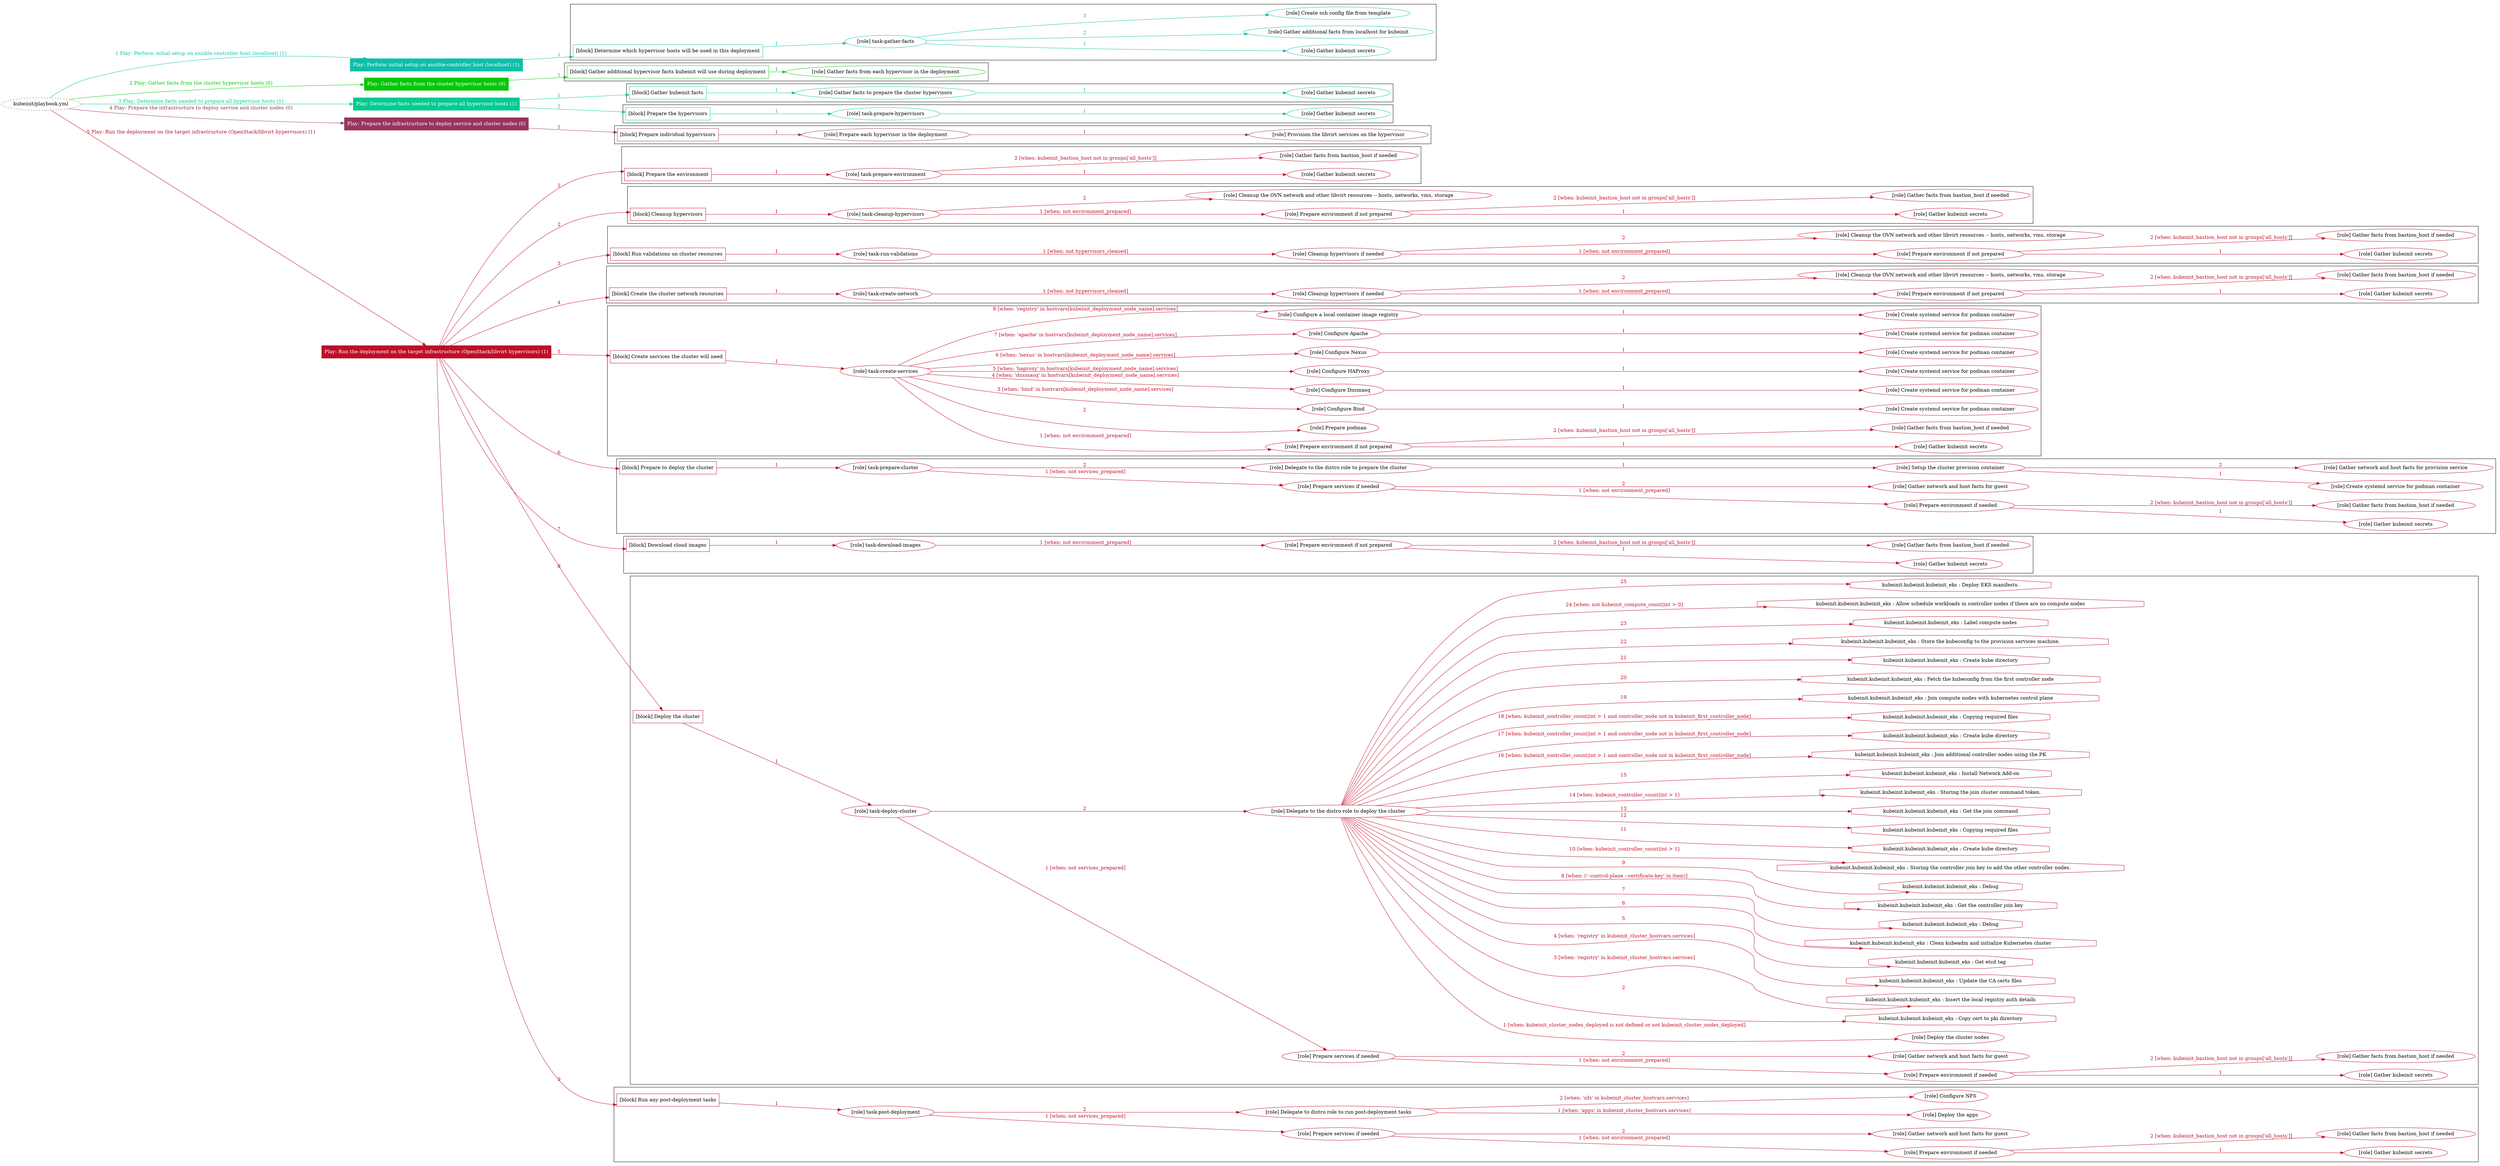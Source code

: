 digraph {
	graph [concentrate=true ordering=in rankdir=LR ratio=fill]
	edge [esep=5 sep=10]
	"kubeinit/playbook.yml" [URL="/home/runner/work/kubeinit/kubeinit/kubeinit/playbook.yml" id=playbook_8dc40131 style=dotted]
	"kubeinit/playbook.yml" -> play_c138f787 [label="1 Play: Perform initial setup on ansible-controller host (localhost) (1)" color="#0dbfa9" fontcolor="#0dbfa9" id=edge_play_c138f787 labeltooltip="1 Play: Perform initial setup on ansible-controller host (localhost) (1)" tooltip="1 Play: Perform initial setup on ansible-controller host (localhost) (1)"]
	subgraph "Play: Perform initial setup on ansible-controller host (localhost) (1)" {
		play_c138f787 [label="Play: Perform initial setup on ansible-controller host (localhost) (1)" URL="/home/runner/work/kubeinit/kubeinit/kubeinit/playbook.yml" color="#0dbfa9" fontcolor="#ffffff" id=play_c138f787 shape=box style=filled tooltip=localhost]
		play_c138f787 -> block_ce9473d3 [label=1 color="#0dbfa9" fontcolor="#0dbfa9" id=edge_block_ce9473d3 labeltooltip=1 tooltip=1]
		subgraph cluster_block_ce9473d3 {
			block_ce9473d3 [label="[block] Determine which hypervisor hosts will be used in this deployment" URL="/home/runner/work/kubeinit/kubeinit/kubeinit/playbook.yml" color="#0dbfa9" id=block_ce9473d3 labeltooltip="Determine which hypervisor hosts will be used in this deployment" shape=box tooltip="Determine which hypervisor hosts will be used in this deployment"]
			block_ce9473d3 -> role_7d305001 [label="1 " color="#0dbfa9" fontcolor="#0dbfa9" id=edge_role_7d305001 labeltooltip="1 " tooltip="1 "]
			subgraph "task-gather-facts" {
				role_7d305001 [label="[role] task-gather-facts" URL="/home/runner/work/kubeinit/kubeinit/kubeinit/playbook.yml" color="#0dbfa9" id=role_7d305001 tooltip="task-gather-facts"]
				role_7d305001 -> role_461701eb [label="1 " color="#0dbfa9" fontcolor="#0dbfa9" id=edge_role_461701eb labeltooltip="1 " tooltip="1 "]
				subgraph "Gather kubeinit secrets" {
					role_461701eb [label="[role] Gather kubeinit secrets" URL="/home/runner/.ansible/collections/ansible_collections/kubeinit/kubeinit/roles/kubeinit_prepare/tasks/build_hypervisors_group.yml" color="#0dbfa9" id=role_461701eb tooltip="Gather kubeinit secrets"]
				}
				role_7d305001 -> role_dce8523d [label="2 " color="#0dbfa9" fontcolor="#0dbfa9" id=edge_role_dce8523d labeltooltip="2 " tooltip="2 "]
				subgraph "Gather additional facts from localhost for kubeinit" {
					role_dce8523d [label="[role] Gather additional facts from localhost for kubeinit" URL="/home/runner/.ansible/collections/ansible_collections/kubeinit/kubeinit/roles/kubeinit_prepare/tasks/build_hypervisors_group.yml" color="#0dbfa9" id=role_dce8523d tooltip="Gather additional facts from localhost for kubeinit"]
				}
				role_7d305001 -> role_d590fef1 [label="3 " color="#0dbfa9" fontcolor="#0dbfa9" id=edge_role_d590fef1 labeltooltip="3 " tooltip="3 "]
				subgraph "Create ssh config file from template" {
					role_d590fef1 [label="[role] Create ssh config file from template" URL="/home/runner/.ansible/collections/ansible_collections/kubeinit/kubeinit/roles/kubeinit_prepare/tasks/build_hypervisors_group.yml" color="#0dbfa9" id=role_d590fef1 tooltip="Create ssh config file from template"]
				}
			}
		}
	}
	"kubeinit/playbook.yml" -> play_dad9a57e [label="2 Play: Gather facts from the cluster hypervisor hosts (0)" color="#07c509" fontcolor="#07c509" id=edge_play_dad9a57e labeltooltip="2 Play: Gather facts from the cluster hypervisor hosts (0)" tooltip="2 Play: Gather facts from the cluster hypervisor hosts (0)"]
	subgraph "Play: Gather facts from the cluster hypervisor hosts (0)" {
		play_dad9a57e [label="Play: Gather facts from the cluster hypervisor hosts (0)" URL="/home/runner/work/kubeinit/kubeinit/kubeinit/playbook.yml" color="#07c509" fontcolor="#ffffff" id=play_dad9a57e shape=box style=filled tooltip="Play: Gather facts from the cluster hypervisor hosts (0)"]
		play_dad9a57e -> block_459b6d41 [label=1 color="#07c509" fontcolor="#07c509" id=edge_block_459b6d41 labeltooltip=1 tooltip=1]
		subgraph cluster_block_459b6d41 {
			block_459b6d41 [label="[block] Gather additional hypervisor facts kubeinit will use during deployment" URL="/home/runner/work/kubeinit/kubeinit/kubeinit/playbook.yml" color="#07c509" id=block_459b6d41 labeltooltip="Gather additional hypervisor facts kubeinit will use during deployment" shape=box tooltip="Gather additional hypervisor facts kubeinit will use during deployment"]
			block_459b6d41 -> role_ead3bf81 [label="1 " color="#07c509" fontcolor="#07c509" id=edge_role_ead3bf81 labeltooltip="1 " tooltip="1 "]
			subgraph "Gather facts from each hypervisor in the deployment" {
				role_ead3bf81 [label="[role] Gather facts from each hypervisor in the deployment" URL="/home/runner/work/kubeinit/kubeinit/kubeinit/playbook.yml" color="#07c509" id=role_ead3bf81 tooltip="Gather facts from each hypervisor in the deployment"]
			}
		}
	}
	"kubeinit/playbook.yml" -> play_a736d8c0 [label="3 Play: Determine facts needed to prepare all hypervisor hosts (1)" color="#02ca91" fontcolor="#02ca91" id=edge_play_a736d8c0 labeltooltip="3 Play: Determine facts needed to prepare all hypervisor hosts (1)" tooltip="3 Play: Determine facts needed to prepare all hypervisor hosts (1)"]
	subgraph "Play: Determine facts needed to prepare all hypervisor hosts (1)" {
		play_a736d8c0 [label="Play: Determine facts needed to prepare all hypervisor hosts (1)" URL="/home/runner/work/kubeinit/kubeinit/kubeinit/playbook.yml" color="#02ca91" fontcolor="#ffffff" id=play_a736d8c0 shape=box style=filled tooltip=localhost]
		play_a736d8c0 -> block_9e080a7c [label=1 color="#02ca91" fontcolor="#02ca91" id=edge_block_9e080a7c labeltooltip=1 tooltip=1]
		subgraph cluster_block_9e080a7c {
			block_9e080a7c [label="[block] Gather kubeinit facts" URL="/home/runner/work/kubeinit/kubeinit/kubeinit/playbook.yml" color="#02ca91" id=block_9e080a7c labeltooltip="Gather kubeinit facts" shape=box tooltip="Gather kubeinit facts"]
			block_9e080a7c -> role_bf3ed7ed [label="1 " color="#02ca91" fontcolor="#02ca91" id=edge_role_bf3ed7ed labeltooltip="1 " tooltip="1 "]
			subgraph "Gather facts to prepare the cluster hypervisors" {
				role_bf3ed7ed [label="[role] Gather facts to prepare the cluster hypervisors" URL="/home/runner/work/kubeinit/kubeinit/kubeinit/playbook.yml" color="#02ca91" id=role_bf3ed7ed tooltip="Gather facts to prepare the cluster hypervisors"]
				role_bf3ed7ed -> role_ebf501dc [label="1 " color="#02ca91" fontcolor="#02ca91" id=edge_role_ebf501dc labeltooltip="1 " tooltip="1 "]
				subgraph "Gather kubeinit secrets" {
					role_ebf501dc [label="[role] Gather kubeinit secrets" URL="/home/runner/.ansible/collections/ansible_collections/kubeinit/kubeinit/roles/kubeinit_prepare/tasks/gather_kubeinit_facts.yml" color="#02ca91" id=role_ebf501dc tooltip="Gather kubeinit secrets"]
				}
			}
		}
		play_a736d8c0 -> block_883911e7 [label=2 color="#02ca91" fontcolor="#02ca91" id=edge_block_883911e7 labeltooltip=2 tooltip=2]
		subgraph cluster_block_883911e7 {
			block_883911e7 [label="[block] Prepare the hypervisors" URL="/home/runner/work/kubeinit/kubeinit/kubeinit/playbook.yml" color="#02ca91" id=block_883911e7 labeltooltip="Prepare the hypervisors" shape=box tooltip="Prepare the hypervisors"]
			block_883911e7 -> role_19ffe225 [label="1 " color="#02ca91" fontcolor="#02ca91" id=edge_role_19ffe225 labeltooltip="1 " tooltip="1 "]
			subgraph "task-prepare-hypervisors" {
				role_19ffe225 [label="[role] task-prepare-hypervisors" URL="/home/runner/work/kubeinit/kubeinit/kubeinit/playbook.yml" color="#02ca91" id=role_19ffe225 tooltip="task-prepare-hypervisors"]
				role_19ffe225 -> role_fb8f794e [label="1 " color="#02ca91" fontcolor="#02ca91" id=edge_role_fb8f794e labeltooltip="1 " tooltip="1 "]
				subgraph "Gather kubeinit secrets" {
					role_fb8f794e [label="[role] Gather kubeinit secrets" URL="/home/runner/.ansible/collections/ansible_collections/kubeinit/kubeinit/roles/kubeinit_prepare/tasks/gather_kubeinit_facts.yml" color="#02ca91" id=role_fb8f794e tooltip="Gather kubeinit secrets"]
				}
			}
		}
	}
	"kubeinit/playbook.yml" -> play_519f36ca [label="4 Play: Prepare the infrastructure to deploy service and cluster nodes (0)" color="#99335e" fontcolor="#99335e" id=edge_play_519f36ca labeltooltip="4 Play: Prepare the infrastructure to deploy service and cluster nodes (0)" tooltip="4 Play: Prepare the infrastructure to deploy service and cluster nodes (0)"]
	subgraph "Play: Prepare the infrastructure to deploy service and cluster nodes (0)" {
		play_519f36ca [label="Play: Prepare the infrastructure to deploy service and cluster nodes (0)" URL="/home/runner/work/kubeinit/kubeinit/kubeinit/playbook.yml" color="#99335e" fontcolor="#ffffff" id=play_519f36ca shape=box style=filled tooltip="Play: Prepare the infrastructure to deploy service and cluster nodes (0)"]
		play_519f36ca -> block_60180b22 [label=1 color="#99335e" fontcolor="#99335e" id=edge_block_60180b22 labeltooltip=1 tooltip=1]
		subgraph cluster_block_60180b22 {
			block_60180b22 [label="[block] Prepare individual hypervisors" URL="/home/runner/work/kubeinit/kubeinit/kubeinit/playbook.yml" color="#99335e" id=block_60180b22 labeltooltip="Prepare individual hypervisors" shape=box tooltip="Prepare individual hypervisors"]
			block_60180b22 -> role_a02efeff [label="1 " color="#99335e" fontcolor="#99335e" id=edge_role_a02efeff labeltooltip="1 " tooltip="1 "]
			subgraph "Prepare each hypervisor in the deployment" {
				role_a02efeff [label="[role] Prepare each hypervisor in the deployment" URL="/home/runner/work/kubeinit/kubeinit/kubeinit/playbook.yml" color="#99335e" id=role_a02efeff tooltip="Prepare each hypervisor in the deployment"]
				role_a02efeff -> role_84952cbc [label="1 " color="#99335e" fontcolor="#99335e" id=edge_role_84952cbc labeltooltip="1 " tooltip="1 "]
				subgraph "Provision the libvirt services on the hypervisor" {
					role_84952cbc [label="[role] Provision the libvirt services on the hypervisor" URL="/home/runner/.ansible/collections/ansible_collections/kubeinit/kubeinit/roles/kubeinit_prepare/tasks/prepare_hypervisor.yml" color="#99335e" id=role_84952cbc tooltip="Provision the libvirt services on the hypervisor"]
				}
			}
		}
	}
	"kubeinit/playbook.yml" -> play_7ff99152 [label="5 Play: Run the deployment on the target infrastructure (OpenStack/libvirt hypervisors) (1)" color="#be0e29" fontcolor="#be0e29" id=edge_play_7ff99152 labeltooltip="5 Play: Run the deployment on the target infrastructure (OpenStack/libvirt hypervisors) (1)" tooltip="5 Play: Run the deployment on the target infrastructure (OpenStack/libvirt hypervisors) (1)"]
	subgraph "Play: Run the deployment on the target infrastructure (OpenStack/libvirt hypervisors) (1)" {
		play_7ff99152 [label="Play: Run the deployment on the target infrastructure (OpenStack/libvirt hypervisors) (1)" URL="/home/runner/work/kubeinit/kubeinit/kubeinit/playbook.yml" color="#be0e29" fontcolor="#ffffff" id=play_7ff99152 shape=box style=filled tooltip=localhost]
		play_7ff99152 -> block_dec9d926 [label=1 color="#be0e29" fontcolor="#be0e29" id=edge_block_dec9d926 labeltooltip=1 tooltip=1]
		subgraph cluster_block_dec9d926 {
			block_dec9d926 [label="[block] Prepare the environment" URL="/home/runner/work/kubeinit/kubeinit/kubeinit/playbook.yml" color="#be0e29" id=block_dec9d926 labeltooltip="Prepare the environment" shape=box tooltip="Prepare the environment"]
			block_dec9d926 -> role_f664a61b [label="1 " color="#be0e29" fontcolor="#be0e29" id=edge_role_f664a61b labeltooltip="1 " tooltip="1 "]
			subgraph "task-prepare-environment" {
				role_f664a61b [label="[role] task-prepare-environment" URL="/home/runner/work/kubeinit/kubeinit/kubeinit/playbook.yml" color="#be0e29" id=role_f664a61b tooltip="task-prepare-environment"]
				role_f664a61b -> role_8e799821 [label="1 " color="#be0e29" fontcolor="#be0e29" id=edge_role_8e799821 labeltooltip="1 " tooltip="1 "]
				subgraph "Gather kubeinit secrets" {
					role_8e799821 [label="[role] Gather kubeinit secrets" URL="/home/runner/.ansible/collections/ansible_collections/kubeinit/kubeinit/roles/kubeinit_prepare/tasks/gather_kubeinit_facts.yml" color="#be0e29" id=role_8e799821 tooltip="Gather kubeinit secrets"]
				}
				role_f664a61b -> role_59012e46 [label="2 [when: kubeinit_bastion_host not in groups['all_hosts']]" color="#be0e29" fontcolor="#be0e29" id=edge_role_59012e46 labeltooltip="2 [when: kubeinit_bastion_host not in groups['all_hosts']]" tooltip="2 [when: kubeinit_bastion_host not in groups['all_hosts']]"]
				subgraph "Gather facts from bastion_host if needed" {
					role_59012e46 [label="[role] Gather facts from bastion_host if needed" URL="/home/runner/.ansible/collections/ansible_collections/kubeinit/kubeinit/roles/kubeinit_prepare/tasks/main.yml" color="#be0e29" id=role_59012e46 tooltip="Gather facts from bastion_host if needed"]
				}
			}
		}
		play_7ff99152 -> block_e9a3e766 [label=2 color="#be0e29" fontcolor="#be0e29" id=edge_block_e9a3e766 labeltooltip=2 tooltip=2]
		subgraph cluster_block_e9a3e766 {
			block_e9a3e766 [label="[block] Cleanup hypervisors" URL="/home/runner/work/kubeinit/kubeinit/kubeinit/playbook.yml" color="#be0e29" id=block_e9a3e766 labeltooltip="Cleanup hypervisors" shape=box tooltip="Cleanup hypervisors"]
			block_e9a3e766 -> role_e35a9ed2 [label="1 " color="#be0e29" fontcolor="#be0e29" id=edge_role_e35a9ed2 labeltooltip="1 " tooltip="1 "]
			subgraph "task-cleanup-hypervisors" {
				role_e35a9ed2 [label="[role] task-cleanup-hypervisors" URL="/home/runner/work/kubeinit/kubeinit/kubeinit/playbook.yml" color="#be0e29" id=role_e35a9ed2 tooltip="task-cleanup-hypervisors"]
				role_e35a9ed2 -> role_153c142d [label="1 [when: not environment_prepared]" color="#be0e29" fontcolor="#be0e29" id=edge_role_153c142d labeltooltip="1 [when: not environment_prepared]" tooltip="1 [when: not environment_prepared]"]
				subgraph "Prepare environment if not prepared" {
					role_153c142d [label="[role] Prepare environment if not prepared" URL="/home/runner/.ansible/collections/ansible_collections/kubeinit/kubeinit/roles/kubeinit_libvirt/tasks/cleanup_hypervisors.yml" color="#be0e29" id=role_153c142d tooltip="Prepare environment if not prepared"]
					role_153c142d -> role_fe67d590 [label="1 " color="#be0e29" fontcolor="#be0e29" id=edge_role_fe67d590 labeltooltip="1 " tooltip="1 "]
					subgraph "Gather kubeinit secrets" {
						role_fe67d590 [label="[role] Gather kubeinit secrets" URL="/home/runner/.ansible/collections/ansible_collections/kubeinit/kubeinit/roles/kubeinit_prepare/tasks/gather_kubeinit_facts.yml" color="#be0e29" id=role_fe67d590 tooltip="Gather kubeinit secrets"]
					}
					role_153c142d -> role_8a87e759 [label="2 [when: kubeinit_bastion_host not in groups['all_hosts']]" color="#be0e29" fontcolor="#be0e29" id=edge_role_8a87e759 labeltooltip="2 [when: kubeinit_bastion_host not in groups['all_hosts']]" tooltip="2 [when: kubeinit_bastion_host not in groups['all_hosts']]"]
					subgraph "Gather facts from bastion_host if needed" {
						role_8a87e759 [label="[role] Gather facts from bastion_host if needed" URL="/home/runner/.ansible/collections/ansible_collections/kubeinit/kubeinit/roles/kubeinit_prepare/tasks/main.yml" color="#be0e29" id=role_8a87e759 tooltip="Gather facts from bastion_host if needed"]
					}
				}
				role_e35a9ed2 -> role_7ac43a48 [label="2 " color="#be0e29" fontcolor="#be0e29" id=edge_role_7ac43a48 labeltooltip="2 " tooltip="2 "]
				subgraph "Cleanup the OVN network and other libvirt resources -- hosts, networks, vms, storage" {
					role_7ac43a48 [label="[role] Cleanup the OVN network and other libvirt resources -- hosts, networks, vms, storage" URL="/home/runner/.ansible/collections/ansible_collections/kubeinit/kubeinit/roles/kubeinit_libvirt/tasks/cleanup_hypervisors.yml" color="#be0e29" id=role_7ac43a48 tooltip="Cleanup the OVN network and other libvirt resources -- hosts, networks, vms, storage"]
				}
			}
		}
		play_7ff99152 -> block_63d92963 [label=3 color="#be0e29" fontcolor="#be0e29" id=edge_block_63d92963 labeltooltip=3 tooltip=3]
		subgraph cluster_block_63d92963 {
			block_63d92963 [label="[block] Run validations on cluster resources" URL="/home/runner/work/kubeinit/kubeinit/kubeinit/playbook.yml" color="#be0e29" id=block_63d92963 labeltooltip="Run validations on cluster resources" shape=box tooltip="Run validations on cluster resources"]
			block_63d92963 -> role_eb14d326 [label="1 " color="#be0e29" fontcolor="#be0e29" id=edge_role_eb14d326 labeltooltip="1 " tooltip="1 "]
			subgraph "task-run-validations" {
				role_eb14d326 [label="[role] task-run-validations" URL="/home/runner/work/kubeinit/kubeinit/kubeinit/playbook.yml" color="#be0e29" id=role_eb14d326 tooltip="task-run-validations"]
				role_eb14d326 -> role_9bf6865f [label="1 [when: not hypervisors_cleaned]" color="#be0e29" fontcolor="#be0e29" id=edge_role_9bf6865f labeltooltip="1 [when: not hypervisors_cleaned]" tooltip="1 [when: not hypervisors_cleaned]"]
				subgraph "Cleanup hypervisors if needed" {
					role_9bf6865f [label="[role] Cleanup hypervisors if needed" URL="/home/runner/.ansible/collections/ansible_collections/kubeinit/kubeinit/roles/kubeinit_validations/tasks/main.yml" color="#be0e29" id=role_9bf6865f tooltip="Cleanup hypervisors if needed"]
					role_9bf6865f -> role_aedd95dd [label="1 [when: not environment_prepared]" color="#be0e29" fontcolor="#be0e29" id=edge_role_aedd95dd labeltooltip="1 [when: not environment_prepared]" tooltip="1 [when: not environment_prepared]"]
					subgraph "Prepare environment if not prepared" {
						role_aedd95dd [label="[role] Prepare environment if not prepared" URL="/home/runner/.ansible/collections/ansible_collections/kubeinit/kubeinit/roles/kubeinit_libvirt/tasks/cleanup_hypervisors.yml" color="#be0e29" id=role_aedd95dd tooltip="Prepare environment if not prepared"]
						role_aedd95dd -> role_ae53e2ae [label="1 " color="#be0e29" fontcolor="#be0e29" id=edge_role_ae53e2ae labeltooltip="1 " tooltip="1 "]
						subgraph "Gather kubeinit secrets" {
							role_ae53e2ae [label="[role] Gather kubeinit secrets" URL="/home/runner/.ansible/collections/ansible_collections/kubeinit/kubeinit/roles/kubeinit_prepare/tasks/gather_kubeinit_facts.yml" color="#be0e29" id=role_ae53e2ae tooltip="Gather kubeinit secrets"]
						}
						role_aedd95dd -> role_c0fece3c [label="2 [when: kubeinit_bastion_host not in groups['all_hosts']]" color="#be0e29" fontcolor="#be0e29" id=edge_role_c0fece3c labeltooltip="2 [when: kubeinit_bastion_host not in groups['all_hosts']]" tooltip="2 [when: kubeinit_bastion_host not in groups['all_hosts']]"]
						subgraph "Gather facts from bastion_host if needed" {
							role_c0fece3c [label="[role] Gather facts from bastion_host if needed" URL="/home/runner/.ansible/collections/ansible_collections/kubeinit/kubeinit/roles/kubeinit_prepare/tasks/main.yml" color="#be0e29" id=role_c0fece3c tooltip="Gather facts from bastion_host if needed"]
						}
					}
					role_9bf6865f -> role_f954bccb [label="2 " color="#be0e29" fontcolor="#be0e29" id=edge_role_f954bccb labeltooltip="2 " tooltip="2 "]
					subgraph "Cleanup the OVN network and other libvirt resources -- hosts, networks, vms, storage" {
						role_f954bccb [label="[role] Cleanup the OVN network and other libvirt resources -- hosts, networks, vms, storage" URL="/home/runner/.ansible/collections/ansible_collections/kubeinit/kubeinit/roles/kubeinit_libvirt/tasks/cleanup_hypervisors.yml" color="#be0e29" id=role_f954bccb tooltip="Cleanup the OVN network and other libvirt resources -- hosts, networks, vms, storage"]
					}
				}
			}
		}
		play_7ff99152 -> block_8b522701 [label=4 color="#be0e29" fontcolor="#be0e29" id=edge_block_8b522701 labeltooltip=4 tooltip=4]
		subgraph cluster_block_8b522701 {
			block_8b522701 [label="[block] Create the cluster network resources" URL="/home/runner/work/kubeinit/kubeinit/kubeinit/playbook.yml" color="#be0e29" id=block_8b522701 labeltooltip="Create the cluster network resources" shape=box tooltip="Create the cluster network resources"]
			block_8b522701 -> role_5e2d1cf0 [label="1 " color="#be0e29" fontcolor="#be0e29" id=edge_role_5e2d1cf0 labeltooltip="1 " tooltip="1 "]
			subgraph "task-create-network" {
				role_5e2d1cf0 [label="[role] task-create-network" URL="/home/runner/work/kubeinit/kubeinit/kubeinit/playbook.yml" color="#be0e29" id=role_5e2d1cf0 tooltip="task-create-network"]
				role_5e2d1cf0 -> role_16c7a92b [label="1 [when: not hypervisors_cleaned]" color="#be0e29" fontcolor="#be0e29" id=edge_role_16c7a92b labeltooltip="1 [when: not hypervisors_cleaned]" tooltip="1 [when: not hypervisors_cleaned]"]
				subgraph "Cleanup hypervisors if needed" {
					role_16c7a92b [label="[role] Cleanup hypervisors if needed" URL="/home/runner/.ansible/collections/ansible_collections/kubeinit/kubeinit/roles/kubeinit_libvirt/tasks/create_network.yml" color="#be0e29" id=role_16c7a92b tooltip="Cleanup hypervisors if needed"]
					role_16c7a92b -> role_1ed22c73 [label="1 [when: not environment_prepared]" color="#be0e29" fontcolor="#be0e29" id=edge_role_1ed22c73 labeltooltip="1 [when: not environment_prepared]" tooltip="1 [when: not environment_prepared]"]
					subgraph "Prepare environment if not prepared" {
						role_1ed22c73 [label="[role] Prepare environment if not prepared" URL="/home/runner/.ansible/collections/ansible_collections/kubeinit/kubeinit/roles/kubeinit_libvirt/tasks/cleanup_hypervisors.yml" color="#be0e29" id=role_1ed22c73 tooltip="Prepare environment if not prepared"]
						role_1ed22c73 -> role_ac95278e [label="1 " color="#be0e29" fontcolor="#be0e29" id=edge_role_ac95278e labeltooltip="1 " tooltip="1 "]
						subgraph "Gather kubeinit secrets" {
							role_ac95278e [label="[role] Gather kubeinit secrets" URL="/home/runner/.ansible/collections/ansible_collections/kubeinit/kubeinit/roles/kubeinit_prepare/tasks/gather_kubeinit_facts.yml" color="#be0e29" id=role_ac95278e tooltip="Gather kubeinit secrets"]
						}
						role_1ed22c73 -> role_870c1390 [label="2 [when: kubeinit_bastion_host not in groups['all_hosts']]" color="#be0e29" fontcolor="#be0e29" id=edge_role_870c1390 labeltooltip="2 [when: kubeinit_bastion_host not in groups['all_hosts']]" tooltip="2 [when: kubeinit_bastion_host not in groups['all_hosts']]"]
						subgraph "Gather facts from bastion_host if needed" {
							role_870c1390 [label="[role] Gather facts from bastion_host if needed" URL="/home/runner/.ansible/collections/ansible_collections/kubeinit/kubeinit/roles/kubeinit_prepare/tasks/main.yml" color="#be0e29" id=role_870c1390 tooltip="Gather facts from bastion_host if needed"]
						}
					}
					role_16c7a92b -> role_a3df38c1 [label="2 " color="#be0e29" fontcolor="#be0e29" id=edge_role_a3df38c1 labeltooltip="2 " tooltip="2 "]
					subgraph "Cleanup the OVN network and other libvirt resources -- hosts, networks, vms, storage" {
						role_a3df38c1 [label="[role] Cleanup the OVN network and other libvirt resources -- hosts, networks, vms, storage" URL="/home/runner/.ansible/collections/ansible_collections/kubeinit/kubeinit/roles/kubeinit_libvirt/tasks/cleanup_hypervisors.yml" color="#be0e29" id=role_a3df38c1 tooltip="Cleanup the OVN network and other libvirt resources -- hosts, networks, vms, storage"]
					}
				}
			}
		}
		play_7ff99152 -> block_9d73dca7 [label=5 color="#be0e29" fontcolor="#be0e29" id=edge_block_9d73dca7 labeltooltip=5 tooltip=5]
		subgraph cluster_block_9d73dca7 {
			block_9d73dca7 [label="[block] Create services the cluster will need" URL="/home/runner/work/kubeinit/kubeinit/kubeinit/playbook.yml" color="#be0e29" id=block_9d73dca7 labeltooltip="Create services the cluster will need" shape=box tooltip="Create services the cluster will need"]
			block_9d73dca7 -> role_553524a7 [label="1 " color="#be0e29" fontcolor="#be0e29" id=edge_role_553524a7 labeltooltip="1 " tooltip="1 "]
			subgraph "task-create-services" {
				role_553524a7 [label="[role] task-create-services" URL="/home/runner/work/kubeinit/kubeinit/kubeinit/playbook.yml" color="#be0e29" id=role_553524a7 tooltip="task-create-services"]
				role_553524a7 -> role_5ef3ad8e [label="1 [when: not environment_prepared]" color="#be0e29" fontcolor="#be0e29" id=edge_role_5ef3ad8e labeltooltip="1 [when: not environment_prepared]" tooltip="1 [when: not environment_prepared]"]
				subgraph "Prepare environment if not prepared" {
					role_5ef3ad8e [label="[role] Prepare environment if not prepared" URL="/home/runner/.ansible/collections/ansible_collections/kubeinit/kubeinit/roles/kubeinit_services/tasks/main.yml" color="#be0e29" id=role_5ef3ad8e tooltip="Prepare environment if not prepared"]
					role_5ef3ad8e -> role_90eaeaf2 [label="1 " color="#be0e29" fontcolor="#be0e29" id=edge_role_90eaeaf2 labeltooltip="1 " tooltip="1 "]
					subgraph "Gather kubeinit secrets" {
						role_90eaeaf2 [label="[role] Gather kubeinit secrets" URL="/home/runner/.ansible/collections/ansible_collections/kubeinit/kubeinit/roles/kubeinit_prepare/tasks/gather_kubeinit_facts.yml" color="#be0e29" id=role_90eaeaf2 tooltip="Gather kubeinit secrets"]
					}
					role_5ef3ad8e -> role_ded0ea31 [label="2 [when: kubeinit_bastion_host not in groups['all_hosts']]" color="#be0e29" fontcolor="#be0e29" id=edge_role_ded0ea31 labeltooltip="2 [when: kubeinit_bastion_host not in groups['all_hosts']]" tooltip="2 [when: kubeinit_bastion_host not in groups['all_hosts']]"]
					subgraph "Gather facts from bastion_host if needed" {
						role_ded0ea31 [label="[role] Gather facts from bastion_host if needed" URL="/home/runner/.ansible/collections/ansible_collections/kubeinit/kubeinit/roles/kubeinit_prepare/tasks/main.yml" color="#be0e29" id=role_ded0ea31 tooltip="Gather facts from bastion_host if needed"]
					}
				}
				role_553524a7 -> role_18b6e26a [label="2 " color="#be0e29" fontcolor="#be0e29" id=edge_role_18b6e26a labeltooltip="2 " tooltip="2 "]
				subgraph "Prepare podman" {
					role_18b6e26a [label="[role] Prepare podman" URL="/home/runner/.ansible/collections/ansible_collections/kubeinit/kubeinit/roles/kubeinit_services/tasks/00_create_service_pod.yml" color="#be0e29" id=role_18b6e26a tooltip="Prepare podman"]
				}
				role_553524a7 -> role_b5763344 [label="3 [when: 'bind' in hostvars[kubeinit_deployment_node_name].services]" color="#be0e29" fontcolor="#be0e29" id=edge_role_b5763344 labeltooltip="3 [when: 'bind' in hostvars[kubeinit_deployment_node_name].services]" tooltip="3 [when: 'bind' in hostvars[kubeinit_deployment_node_name].services]"]
				subgraph "Configure Bind" {
					role_b5763344 [label="[role] Configure Bind" URL="/home/runner/.ansible/collections/ansible_collections/kubeinit/kubeinit/roles/kubeinit_services/tasks/start_services_containers.yml" color="#be0e29" id=role_b5763344 tooltip="Configure Bind"]
					role_b5763344 -> role_76985ce7 [label="1 " color="#be0e29" fontcolor="#be0e29" id=edge_role_76985ce7 labeltooltip="1 " tooltip="1 "]
					subgraph "Create systemd service for podman container" {
						role_76985ce7 [label="[role] Create systemd service for podman container" URL="/home/runner/.ansible/collections/ansible_collections/kubeinit/kubeinit/roles/kubeinit_bind/tasks/main.yml" color="#be0e29" id=role_76985ce7 tooltip="Create systemd service for podman container"]
					}
				}
				role_553524a7 -> role_d793b783 [label="4 [when: 'dnsmasq' in hostvars[kubeinit_deployment_node_name].services]" color="#be0e29" fontcolor="#be0e29" id=edge_role_d793b783 labeltooltip="4 [when: 'dnsmasq' in hostvars[kubeinit_deployment_node_name].services]" tooltip="4 [when: 'dnsmasq' in hostvars[kubeinit_deployment_node_name].services]"]
				subgraph "Configure Dnsmasq" {
					role_d793b783 [label="[role] Configure Dnsmasq" URL="/home/runner/.ansible/collections/ansible_collections/kubeinit/kubeinit/roles/kubeinit_services/tasks/start_services_containers.yml" color="#be0e29" id=role_d793b783 tooltip="Configure Dnsmasq"]
					role_d793b783 -> role_09e48f87 [label="1 " color="#be0e29" fontcolor="#be0e29" id=edge_role_09e48f87 labeltooltip="1 " tooltip="1 "]
					subgraph "Create systemd service for podman container" {
						role_09e48f87 [label="[role] Create systemd service for podman container" URL="/home/runner/.ansible/collections/ansible_collections/kubeinit/kubeinit/roles/kubeinit_dnsmasq/tasks/main.yml" color="#be0e29" id=role_09e48f87 tooltip="Create systemd service for podman container"]
					}
				}
				role_553524a7 -> role_8e8eedb8 [label="5 [when: 'haproxy' in hostvars[kubeinit_deployment_node_name].services]" color="#be0e29" fontcolor="#be0e29" id=edge_role_8e8eedb8 labeltooltip="5 [when: 'haproxy' in hostvars[kubeinit_deployment_node_name].services]" tooltip="5 [when: 'haproxy' in hostvars[kubeinit_deployment_node_name].services]"]
				subgraph "Configure HAProxy" {
					role_8e8eedb8 [label="[role] Configure HAProxy" URL="/home/runner/.ansible/collections/ansible_collections/kubeinit/kubeinit/roles/kubeinit_services/tasks/start_services_containers.yml" color="#be0e29" id=role_8e8eedb8 tooltip="Configure HAProxy"]
					role_8e8eedb8 -> role_0791fb77 [label="1 " color="#be0e29" fontcolor="#be0e29" id=edge_role_0791fb77 labeltooltip="1 " tooltip="1 "]
					subgraph "Create systemd service for podman container" {
						role_0791fb77 [label="[role] Create systemd service for podman container" URL="/home/runner/.ansible/collections/ansible_collections/kubeinit/kubeinit/roles/kubeinit_haproxy/tasks/main.yml" color="#be0e29" id=role_0791fb77 tooltip="Create systemd service for podman container"]
					}
				}
				role_553524a7 -> role_10a4b740 [label="6 [when: 'nexus' in hostvars[kubeinit_deployment_node_name].services]" color="#be0e29" fontcolor="#be0e29" id=edge_role_10a4b740 labeltooltip="6 [when: 'nexus' in hostvars[kubeinit_deployment_node_name].services]" tooltip="6 [when: 'nexus' in hostvars[kubeinit_deployment_node_name].services]"]
				subgraph "Configure Nexus" {
					role_10a4b740 [label="[role] Configure Nexus" URL="/home/runner/.ansible/collections/ansible_collections/kubeinit/kubeinit/roles/kubeinit_services/tasks/start_services_containers.yml" color="#be0e29" id=role_10a4b740 tooltip="Configure Nexus"]
					role_10a4b740 -> role_e8203ea7 [label="1 " color="#be0e29" fontcolor="#be0e29" id=edge_role_e8203ea7 labeltooltip="1 " tooltip="1 "]
					subgraph "Create systemd service for podman container" {
						role_e8203ea7 [label="[role] Create systemd service for podman container" URL="/home/runner/.ansible/collections/ansible_collections/kubeinit/kubeinit/roles/kubeinit_nexus/tasks/main.yml" color="#be0e29" id=role_e8203ea7 tooltip="Create systemd service for podman container"]
					}
				}
				role_553524a7 -> role_1eee7d9d [label="7 [when: 'apache' in hostvars[kubeinit_deployment_node_name].services]" color="#be0e29" fontcolor="#be0e29" id=edge_role_1eee7d9d labeltooltip="7 [when: 'apache' in hostvars[kubeinit_deployment_node_name].services]" tooltip="7 [when: 'apache' in hostvars[kubeinit_deployment_node_name].services]"]
				subgraph "Configure Apache" {
					role_1eee7d9d [label="[role] Configure Apache" URL="/home/runner/.ansible/collections/ansible_collections/kubeinit/kubeinit/roles/kubeinit_services/tasks/start_services_containers.yml" color="#be0e29" id=role_1eee7d9d tooltip="Configure Apache"]
					role_1eee7d9d -> role_939a8b24 [label="1 " color="#be0e29" fontcolor="#be0e29" id=edge_role_939a8b24 labeltooltip="1 " tooltip="1 "]
					subgraph "Create systemd service for podman container" {
						role_939a8b24 [label="[role] Create systemd service for podman container" URL="/home/runner/.ansible/collections/ansible_collections/kubeinit/kubeinit/roles/kubeinit_apache/tasks/main.yml" color="#be0e29" id=role_939a8b24 tooltip="Create systemd service for podman container"]
					}
				}
				role_553524a7 -> role_0b173a19 [label="8 [when: 'registry' in hostvars[kubeinit_deployment_node_name].services]" color="#be0e29" fontcolor="#be0e29" id=edge_role_0b173a19 labeltooltip="8 [when: 'registry' in hostvars[kubeinit_deployment_node_name].services]" tooltip="8 [when: 'registry' in hostvars[kubeinit_deployment_node_name].services]"]
				subgraph "Configure a local container image registry" {
					role_0b173a19 [label="[role] Configure a local container image registry" URL="/home/runner/.ansible/collections/ansible_collections/kubeinit/kubeinit/roles/kubeinit_services/tasks/start_services_containers.yml" color="#be0e29" id=role_0b173a19 tooltip="Configure a local container image registry"]
					role_0b173a19 -> role_0bafa422 [label="1 " color="#be0e29" fontcolor="#be0e29" id=edge_role_0bafa422 labeltooltip="1 " tooltip="1 "]
					subgraph "Create systemd service for podman container" {
						role_0bafa422 [label="[role] Create systemd service for podman container" URL="/home/runner/.ansible/collections/ansible_collections/kubeinit/kubeinit/roles/kubeinit_registry/tasks/main.yml" color="#be0e29" id=role_0bafa422 tooltip="Create systemd service for podman container"]
					}
				}
			}
		}
		play_7ff99152 -> block_969fd161 [label=6 color="#be0e29" fontcolor="#be0e29" id=edge_block_969fd161 labeltooltip=6 tooltip=6]
		subgraph cluster_block_969fd161 {
			block_969fd161 [label="[block] Prepare to deploy the cluster" URL="/home/runner/work/kubeinit/kubeinit/kubeinit/playbook.yml" color="#be0e29" id=block_969fd161 labeltooltip="Prepare to deploy the cluster" shape=box tooltip="Prepare to deploy the cluster"]
			block_969fd161 -> role_14d4eb75 [label="1 " color="#be0e29" fontcolor="#be0e29" id=edge_role_14d4eb75 labeltooltip="1 " tooltip="1 "]
			subgraph "task-prepare-cluster" {
				role_14d4eb75 [label="[role] task-prepare-cluster" URL="/home/runner/work/kubeinit/kubeinit/kubeinit/playbook.yml" color="#be0e29" id=role_14d4eb75 tooltip="task-prepare-cluster"]
				role_14d4eb75 -> role_c9821802 [label="1 [when: not services_prepared]" color="#be0e29" fontcolor="#be0e29" id=edge_role_c9821802 labeltooltip="1 [when: not services_prepared]" tooltip="1 [when: not services_prepared]"]
				subgraph "Prepare services if needed" {
					role_c9821802 [label="[role] Prepare services if needed" URL="/home/runner/.ansible/collections/ansible_collections/kubeinit/kubeinit/roles/kubeinit_prepare/tasks/prepare_cluster.yml" color="#be0e29" id=role_c9821802 tooltip="Prepare services if needed"]
					role_c9821802 -> role_1da88cf8 [label="1 [when: not environment_prepared]" color="#be0e29" fontcolor="#be0e29" id=edge_role_1da88cf8 labeltooltip="1 [when: not environment_prepared]" tooltip="1 [when: not environment_prepared]"]
					subgraph "Prepare environment if needed" {
						role_1da88cf8 [label="[role] Prepare environment if needed" URL="/home/runner/.ansible/collections/ansible_collections/kubeinit/kubeinit/roles/kubeinit_services/tasks/prepare_services.yml" color="#be0e29" id=role_1da88cf8 tooltip="Prepare environment if needed"]
						role_1da88cf8 -> role_ad2e3a79 [label="1 " color="#be0e29" fontcolor="#be0e29" id=edge_role_ad2e3a79 labeltooltip="1 " tooltip="1 "]
						subgraph "Gather kubeinit secrets" {
							role_ad2e3a79 [label="[role] Gather kubeinit secrets" URL="/home/runner/.ansible/collections/ansible_collections/kubeinit/kubeinit/roles/kubeinit_prepare/tasks/gather_kubeinit_facts.yml" color="#be0e29" id=role_ad2e3a79 tooltip="Gather kubeinit secrets"]
						}
						role_1da88cf8 -> role_609cd931 [label="2 [when: kubeinit_bastion_host not in groups['all_hosts']]" color="#be0e29" fontcolor="#be0e29" id=edge_role_609cd931 labeltooltip="2 [when: kubeinit_bastion_host not in groups['all_hosts']]" tooltip="2 [when: kubeinit_bastion_host not in groups['all_hosts']]"]
						subgraph "Gather facts from bastion_host if needed" {
							role_609cd931 [label="[role] Gather facts from bastion_host if needed" URL="/home/runner/.ansible/collections/ansible_collections/kubeinit/kubeinit/roles/kubeinit_prepare/tasks/main.yml" color="#be0e29" id=role_609cd931 tooltip="Gather facts from bastion_host if needed"]
						}
					}
					role_c9821802 -> role_a07ccd1b [label="2 " color="#be0e29" fontcolor="#be0e29" id=edge_role_a07ccd1b labeltooltip="2 " tooltip="2 "]
					subgraph "Gather network and host facts for guest" {
						role_a07ccd1b [label="[role] Gather network and host facts for guest" URL="/home/runner/.ansible/collections/ansible_collections/kubeinit/kubeinit/roles/kubeinit_services/tasks/prepare_services.yml" color="#be0e29" id=role_a07ccd1b tooltip="Gather network and host facts for guest"]
					}
				}
				role_14d4eb75 -> role_36671b72 [label="2 " color="#be0e29" fontcolor="#be0e29" id=edge_role_36671b72 labeltooltip="2 " tooltip="2 "]
				subgraph "Delegate to the distro role to prepare the cluster" {
					role_36671b72 [label="[role] Delegate to the distro role to prepare the cluster" URL="/home/runner/.ansible/collections/ansible_collections/kubeinit/kubeinit/roles/kubeinit_prepare/tasks/prepare_cluster.yml" color="#be0e29" id=role_36671b72 tooltip="Delegate to the distro role to prepare the cluster"]
					role_36671b72 -> role_cbceb3e8 [label="1 " color="#be0e29" fontcolor="#be0e29" id=edge_role_cbceb3e8 labeltooltip="1 " tooltip="1 "]
					subgraph "Setup the cluster provision container" {
						role_cbceb3e8 [label="[role] Setup the cluster provision container" URL="/home/runner/.ansible/collections/ansible_collections/kubeinit/kubeinit/roles/kubeinit_eks/tasks/prepare_cluster.yml" color="#be0e29" id=role_cbceb3e8 tooltip="Setup the cluster provision container"]
						role_cbceb3e8 -> role_6eec7b7e [label="1 " color="#be0e29" fontcolor="#be0e29" id=edge_role_6eec7b7e labeltooltip="1 " tooltip="1 "]
						subgraph "Create systemd service for podman container" {
							role_6eec7b7e [label="[role] Create systemd service for podman container" URL="/home/runner/.ansible/collections/ansible_collections/kubeinit/kubeinit/roles/kubeinit_services/tasks/create_provision_container.yml" color="#be0e29" id=role_6eec7b7e tooltip="Create systemd service for podman container"]
						}
						role_cbceb3e8 -> role_ae261720 [label="2 " color="#be0e29" fontcolor="#be0e29" id=edge_role_ae261720 labeltooltip="2 " tooltip="2 "]
						subgraph "Gather network and host facts for provision service" {
							role_ae261720 [label="[role] Gather network and host facts for provision service" URL="/home/runner/.ansible/collections/ansible_collections/kubeinit/kubeinit/roles/kubeinit_services/tasks/create_provision_container.yml" color="#be0e29" id=role_ae261720 tooltip="Gather network and host facts for provision service"]
						}
					}
				}
			}
		}
		play_7ff99152 -> block_b46cf713 [label=7 color="#be0e29" fontcolor="#be0e29" id=edge_block_b46cf713 labeltooltip=7 tooltip=7]
		subgraph cluster_block_b46cf713 {
			block_b46cf713 [label="[block] Download cloud images" URL="/home/runner/work/kubeinit/kubeinit/kubeinit/playbook.yml" color="#be0e29" id=block_b46cf713 labeltooltip="Download cloud images" shape=box tooltip="Download cloud images"]
			block_b46cf713 -> role_b3337036 [label="1 " color="#be0e29" fontcolor="#be0e29" id=edge_role_b3337036 labeltooltip="1 " tooltip="1 "]
			subgraph "task-download-images" {
				role_b3337036 [label="[role] task-download-images" URL="/home/runner/work/kubeinit/kubeinit/kubeinit/playbook.yml" color="#be0e29" id=role_b3337036 tooltip="task-download-images"]
				role_b3337036 -> role_0b45d6b7 [label="1 [when: not environment_prepared]" color="#be0e29" fontcolor="#be0e29" id=edge_role_0b45d6b7 labeltooltip="1 [when: not environment_prepared]" tooltip="1 [when: not environment_prepared]"]
				subgraph "Prepare environment if not prepared" {
					role_0b45d6b7 [label="[role] Prepare environment if not prepared" URL="/home/runner/.ansible/collections/ansible_collections/kubeinit/kubeinit/roles/kubeinit_libvirt/tasks/download_cloud_images.yml" color="#be0e29" id=role_0b45d6b7 tooltip="Prepare environment if not prepared"]
					role_0b45d6b7 -> role_393d43e6 [label="1 " color="#be0e29" fontcolor="#be0e29" id=edge_role_393d43e6 labeltooltip="1 " tooltip="1 "]
					subgraph "Gather kubeinit secrets" {
						role_393d43e6 [label="[role] Gather kubeinit secrets" URL="/home/runner/.ansible/collections/ansible_collections/kubeinit/kubeinit/roles/kubeinit_prepare/tasks/gather_kubeinit_facts.yml" color="#be0e29" id=role_393d43e6 tooltip="Gather kubeinit secrets"]
					}
					role_0b45d6b7 -> role_c5896588 [label="2 [when: kubeinit_bastion_host not in groups['all_hosts']]" color="#be0e29" fontcolor="#be0e29" id=edge_role_c5896588 labeltooltip="2 [when: kubeinit_bastion_host not in groups['all_hosts']]" tooltip="2 [when: kubeinit_bastion_host not in groups['all_hosts']]"]
					subgraph "Gather facts from bastion_host if needed" {
						role_c5896588 [label="[role] Gather facts from bastion_host if needed" URL="/home/runner/.ansible/collections/ansible_collections/kubeinit/kubeinit/roles/kubeinit_prepare/tasks/main.yml" color="#be0e29" id=role_c5896588 tooltip="Gather facts from bastion_host if needed"]
					}
				}
			}
		}
		play_7ff99152 -> block_9f574663 [label=8 color="#be0e29" fontcolor="#be0e29" id=edge_block_9f574663 labeltooltip=8 tooltip=8]
		subgraph cluster_block_9f574663 {
			block_9f574663 [label="[block] Deploy the cluster" URL="/home/runner/work/kubeinit/kubeinit/kubeinit/playbook.yml" color="#be0e29" id=block_9f574663 labeltooltip="Deploy the cluster" shape=box tooltip="Deploy the cluster"]
			block_9f574663 -> role_8817859d [label="1 " color="#be0e29" fontcolor="#be0e29" id=edge_role_8817859d labeltooltip="1 " tooltip="1 "]
			subgraph "task-deploy-cluster" {
				role_8817859d [label="[role] task-deploy-cluster" URL="/home/runner/work/kubeinit/kubeinit/kubeinit/playbook.yml" color="#be0e29" id=role_8817859d tooltip="task-deploy-cluster"]
				role_8817859d -> role_1195266a [label="1 [when: not services_prepared]" color="#be0e29" fontcolor="#be0e29" id=edge_role_1195266a labeltooltip="1 [when: not services_prepared]" tooltip="1 [when: not services_prepared]"]
				subgraph "Prepare services if needed" {
					role_1195266a [label="[role] Prepare services if needed" URL="/home/runner/.ansible/collections/ansible_collections/kubeinit/kubeinit/roles/kubeinit_prepare/tasks/deploy_cluster.yml" color="#be0e29" id=role_1195266a tooltip="Prepare services if needed"]
					role_1195266a -> role_62508b8e [label="1 [when: not environment_prepared]" color="#be0e29" fontcolor="#be0e29" id=edge_role_62508b8e labeltooltip="1 [when: not environment_prepared]" tooltip="1 [when: not environment_prepared]"]
					subgraph "Prepare environment if needed" {
						role_62508b8e [label="[role] Prepare environment if needed" URL="/home/runner/.ansible/collections/ansible_collections/kubeinit/kubeinit/roles/kubeinit_services/tasks/prepare_services.yml" color="#be0e29" id=role_62508b8e tooltip="Prepare environment if needed"]
						role_62508b8e -> role_1b5a9307 [label="1 " color="#be0e29" fontcolor="#be0e29" id=edge_role_1b5a9307 labeltooltip="1 " tooltip="1 "]
						subgraph "Gather kubeinit secrets" {
							role_1b5a9307 [label="[role] Gather kubeinit secrets" URL="/home/runner/.ansible/collections/ansible_collections/kubeinit/kubeinit/roles/kubeinit_prepare/tasks/gather_kubeinit_facts.yml" color="#be0e29" id=role_1b5a9307 tooltip="Gather kubeinit secrets"]
						}
						role_62508b8e -> role_e0873378 [label="2 [when: kubeinit_bastion_host not in groups['all_hosts']]" color="#be0e29" fontcolor="#be0e29" id=edge_role_e0873378 labeltooltip="2 [when: kubeinit_bastion_host not in groups['all_hosts']]" tooltip="2 [when: kubeinit_bastion_host not in groups['all_hosts']]"]
						subgraph "Gather facts from bastion_host if needed" {
							role_e0873378 [label="[role] Gather facts from bastion_host if needed" URL="/home/runner/.ansible/collections/ansible_collections/kubeinit/kubeinit/roles/kubeinit_prepare/tasks/main.yml" color="#be0e29" id=role_e0873378 tooltip="Gather facts from bastion_host if needed"]
						}
					}
					role_1195266a -> role_0a85585a [label="2 " color="#be0e29" fontcolor="#be0e29" id=edge_role_0a85585a labeltooltip="2 " tooltip="2 "]
					subgraph "Gather network and host facts for guest" {
						role_0a85585a [label="[role] Gather network and host facts for guest" URL="/home/runner/.ansible/collections/ansible_collections/kubeinit/kubeinit/roles/kubeinit_services/tasks/prepare_services.yml" color="#be0e29" id=role_0a85585a tooltip="Gather network and host facts for guest"]
					}
				}
				role_8817859d -> role_7aa7365d [label="2 " color="#be0e29" fontcolor="#be0e29" id=edge_role_7aa7365d labeltooltip="2 " tooltip="2 "]
				subgraph "Delegate to the distro role to deploy the cluster" {
					role_7aa7365d [label="[role] Delegate to the distro role to deploy the cluster" URL="/home/runner/.ansible/collections/ansible_collections/kubeinit/kubeinit/roles/kubeinit_prepare/tasks/deploy_cluster.yml" color="#be0e29" id=role_7aa7365d tooltip="Delegate to the distro role to deploy the cluster"]
					role_7aa7365d -> role_7e91ce95 [label="1 [when: kubeinit_cluster_nodes_deployed is not defined or not kubeinit_cluster_nodes_deployed]" color="#be0e29" fontcolor="#be0e29" id=edge_role_7e91ce95 labeltooltip="1 [when: kubeinit_cluster_nodes_deployed is not defined or not kubeinit_cluster_nodes_deployed]" tooltip="1 [when: kubeinit_cluster_nodes_deployed is not defined or not kubeinit_cluster_nodes_deployed]"]
					subgraph "Deploy the cluster nodes" {
						role_7e91ce95 [label="[role] Deploy the cluster nodes" URL="/home/runner/.ansible/collections/ansible_collections/kubeinit/kubeinit/roles/kubeinit_eks/tasks/main.yml" color="#be0e29" id=role_7e91ce95 tooltip="Deploy the cluster nodes"]
					}
					task_c158a2c9 [label="kubeinit.kubeinit.kubeinit_eks : Copy cert to pki directory" URL="/home/runner/.ansible/collections/ansible_collections/kubeinit/kubeinit/roles/kubeinit_eks/tasks/main.yml" color="#be0e29" id=task_c158a2c9 shape=octagon tooltip="kubeinit.kubeinit.kubeinit_eks : Copy cert to pki directory"]
					role_7aa7365d -> task_c158a2c9 [label="2 " color="#be0e29" fontcolor="#be0e29" id=edge_task_c158a2c9 labeltooltip="2 " tooltip="2 "]
					task_07998618 [label="kubeinit.kubeinit.kubeinit_eks : Insert the local registry auth details" URL="/home/runner/.ansible/collections/ansible_collections/kubeinit/kubeinit/roles/kubeinit_eks/tasks/main.yml" color="#be0e29" id=task_07998618 shape=octagon tooltip="kubeinit.kubeinit.kubeinit_eks : Insert the local registry auth details"]
					role_7aa7365d -> task_07998618 [label="3 [when: 'registry' in kubeinit_cluster_hostvars.services]" color="#be0e29" fontcolor="#be0e29" id=edge_task_07998618 labeltooltip="3 [when: 'registry' in kubeinit_cluster_hostvars.services]" tooltip="3 [when: 'registry' in kubeinit_cluster_hostvars.services]"]
					task_9b75ee97 [label="kubeinit.kubeinit.kubeinit_eks : Update the CA certs files" URL="/home/runner/.ansible/collections/ansible_collections/kubeinit/kubeinit/roles/kubeinit_eks/tasks/main.yml" color="#be0e29" id=task_9b75ee97 shape=octagon tooltip="kubeinit.kubeinit.kubeinit_eks : Update the CA certs files"]
					role_7aa7365d -> task_9b75ee97 [label="4 [when: 'registry' in kubeinit_cluster_hostvars.services]" color="#be0e29" fontcolor="#be0e29" id=edge_task_9b75ee97 labeltooltip="4 [when: 'registry' in kubeinit_cluster_hostvars.services]" tooltip="4 [when: 'registry' in kubeinit_cluster_hostvars.services]"]
					task_9c4c184e [label="kubeinit.kubeinit.kubeinit_eks : Get etcd tag" URL="/home/runner/.ansible/collections/ansible_collections/kubeinit/kubeinit/roles/kubeinit_eks/tasks/main.yml" color="#be0e29" id=task_9c4c184e shape=octagon tooltip="kubeinit.kubeinit.kubeinit_eks : Get etcd tag"]
					role_7aa7365d -> task_9c4c184e [label="5 " color="#be0e29" fontcolor="#be0e29" id=edge_task_9c4c184e labeltooltip="5 " tooltip="5 "]
					task_9f28a2e3 [label="kubeinit.kubeinit.kubeinit_eks : Clean kubeadm and initialize Kubernetes cluster" URL="/home/runner/.ansible/collections/ansible_collections/kubeinit/kubeinit/roles/kubeinit_eks/tasks/main.yml" color="#be0e29" id=task_9f28a2e3 shape=octagon tooltip="kubeinit.kubeinit.kubeinit_eks : Clean kubeadm and initialize Kubernetes cluster"]
					role_7aa7365d -> task_9f28a2e3 [label="6 " color="#be0e29" fontcolor="#be0e29" id=edge_task_9f28a2e3 labeltooltip="6 " tooltip="6 "]
					task_c2c9e384 [label="kubeinit.kubeinit.kubeinit_eks : Debug" URL="/home/runner/.ansible/collections/ansible_collections/kubeinit/kubeinit/roles/kubeinit_eks/tasks/main.yml" color="#be0e29" id=task_c2c9e384 shape=octagon tooltip="kubeinit.kubeinit.kubeinit_eks : Debug"]
					role_7aa7365d -> task_c2c9e384 [label="7 " color="#be0e29" fontcolor="#be0e29" id=edge_task_c2c9e384 labeltooltip="7 " tooltip="7 "]
					task_e8da543b [label="kubeinit.kubeinit.kubeinit_eks : Get the controller join key" URL="/home/runner/.ansible/collections/ansible_collections/kubeinit/kubeinit/roles/kubeinit_eks/tasks/main.yml" color="#be0e29" id=task_e8da543b shape=octagon tooltip="kubeinit.kubeinit.kubeinit_eks : Get the controller join key"]
					role_7aa7365d -> task_e8da543b [label="8 [when: ('--control-plane --certificate-key' in item)]" color="#be0e29" fontcolor="#be0e29" id=edge_task_e8da543b labeltooltip="8 [when: ('--control-plane --certificate-key' in item)]" tooltip="8 [when: ('--control-plane --certificate-key' in item)]"]
					task_8c4f9a77 [label="kubeinit.kubeinit.kubeinit_eks : Debug" URL="/home/runner/.ansible/collections/ansible_collections/kubeinit/kubeinit/roles/kubeinit_eks/tasks/main.yml" color="#be0e29" id=task_8c4f9a77 shape=octagon tooltip="kubeinit.kubeinit.kubeinit_eks : Debug"]
					role_7aa7365d -> task_8c4f9a77 [label="9 " color="#be0e29" fontcolor="#be0e29" id=edge_task_8c4f9a77 labeltooltip="9 " tooltip="9 "]
					task_91f8acca [label="kubeinit.kubeinit.kubeinit_eks : Storing the controller join key to add the other controller nodes." URL="/home/runner/.ansible/collections/ansible_collections/kubeinit/kubeinit/roles/kubeinit_eks/tasks/main.yml" color="#be0e29" id=task_91f8acca shape=octagon tooltip="kubeinit.kubeinit.kubeinit_eks : Storing the controller join key to add the other controller nodes."]
					role_7aa7365d -> task_91f8acca [label="10 [when: kubeinit_controller_count|int > 1]" color="#be0e29" fontcolor="#be0e29" id=edge_task_91f8acca labeltooltip="10 [when: kubeinit_controller_count|int > 1]" tooltip="10 [when: kubeinit_controller_count|int > 1]"]
					task_4ef03f87 [label="kubeinit.kubeinit.kubeinit_eks : Create kube directory" URL="/home/runner/.ansible/collections/ansible_collections/kubeinit/kubeinit/roles/kubeinit_eks/tasks/main.yml" color="#be0e29" id=task_4ef03f87 shape=octagon tooltip="kubeinit.kubeinit.kubeinit_eks : Create kube directory"]
					role_7aa7365d -> task_4ef03f87 [label="11 " color="#be0e29" fontcolor="#be0e29" id=edge_task_4ef03f87 labeltooltip="11 " tooltip="11 "]
					task_42f2c9ab [label="kubeinit.kubeinit.kubeinit_eks : Copying required files" URL="/home/runner/.ansible/collections/ansible_collections/kubeinit/kubeinit/roles/kubeinit_eks/tasks/main.yml" color="#be0e29" id=task_42f2c9ab shape=octagon tooltip="kubeinit.kubeinit.kubeinit_eks : Copying required files"]
					role_7aa7365d -> task_42f2c9ab [label="12 " color="#be0e29" fontcolor="#be0e29" id=edge_task_42f2c9ab labeltooltip="12 " tooltip="12 "]
					task_fcf8b1fd [label="kubeinit.kubeinit.kubeinit_eks : Get the join command" URL="/home/runner/.ansible/collections/ansible_collections/kubeinit/kubeinit/roles/kubeinit_eks/tasks/main.yml" color="#be0e29" id=task_fcf8b1fd shape=octagon tooltip="kubeinit.kubeinit.kubeinit_eks : Get the join command"]
					role_7aa7365d -> task_fcf8b1fd [label="13 " color="#be0e29" fontcolor="#be0e29" id=edge_task_fcf8b1fd labeltooltip="13 " tooltip="13 "]
					task_ff361a16 [label="kubeinit.kubeinit.kubeinit_eks : Storing the join cluster command token." URL="/home/runner/.ansible/collections/ansible_collections/kubeinit/kubeinit/roles/kubeinit_eks/tasks/main.yml" color="#be0e29" id=task_ff361a16 shape=octagon tooltip="kubeinit.kubeinit.kubeinit_eks : Storing the join cluster command token."]
					role_7aa7365d -> task_ff361a16 [label="14 [when: kubeinit_controller_count|int > 1]" color="#be0e29" fontcolor="#be0e29" id=edge_task_ff361a16 labeltooltip="14 [when: kubeinit_controller_count|int > 1]" tooltip="14 [when: kubeinit_controller_count|int > 1]"]
					task_1a9d7746 [label="kubeinit.kubeinit.kubeinit_eks : Install Network Add-on" URL="/home/runner/.ansible/collections/ansible_collections/kubeinit/kubeinit/roles/kubeinit_eks/tasks/main.yml" color="#be0e29" id=task_1a9d7746 shape=octagon tooltip="kubeinit.kubeinit.kubeinit_eks : Install Network Add-on"]
					role_7aa7365d -> task_1a9d7746 [label="15 " color="#be0e29" fontcolor="#be0e29" id=edge_task_1a9d7746 labeltooltip="15 " tooltip="15 "]
					task_c94c6183 [label="kubeinit.kubeinit.kubeinit_eks : Join additional controller nodes using the PK" URL="/home/runner/.ansible/collections/ansible_collections/kubeinit/kubeinit/roles/kubeinit_eks/tasks/main.yml" color="#be0e29" id=task_c94c6183 shape=octagon tooltip="kubeinit.kubeinit.kubeinit_eks : Join additional controller nodes using the PK"]
					role_7aa7365d -> task_c94c6183 [label="16 [when: kubeinit_controller_count|int > 1 and controller_node not in kubeinit_first_controller_node]" color="#be0e29" fontcolor="#be0e29" id=edge_task_c94c6183 labeltooltip="16 [when: kubeinit_controller_count|int > 1 and controller_node not in kubeinit_first_controller_node]" tooltip="16 [when: kubeinit_controller_count|int > 1 and controller_node not in kubeinit_first_controller_node]"]
					task_21d5e8ab [label="kubeinit.kubeinit.kubeinit_eks : Create kube directory" URL="/home/runner/.ansible/collections/ansible_collections/kubeinit/kubeinit/roles/kubeinit_eks/tasks/main.yml" color="#be0e29" id=task_21d5e8ab shape=octagon tooltip="kubeinit.kubeinit.kubeinit_eks : Create kube directory"]
					role_7aa7365d -> task_21d5e8ab [label="17 [when: kubeinit_controller_count|int > 1 and controller_node not in kubeinit_first_controller_node]" color="#be0e29" fontcolor="#be0e29" id=edge_task_21d5e8ab labeltooltip="17 [when: kubeinit_controller_count|int > 1 and controller_node not in kubeinit_first_controller_node]" tooltip="17 [when: kubeinit_controller_count|int > 1 and controller_node not in kubeinit_first_controller_node]"]
					task_7d9632fa [label="kubeinit.kubeinit.kubeinit_eks : Copying required files" URL="/home/runner/.ansible/collections/ansible_collections/kubeinit/kubeinit/roles/kubeinit_eks/tasks/main.yml" color="#be0e29" id=task_7d9632fa shape=octagon tooltip="kubeinit.kubeinit.kubeinit_eks : Copying required files"]
					role_7aa7365d -> task_7d9632fa [label="18 [when: kubeinit_controller_count|int > 1 and controller_node not in kubeinit_first_controller_node]" color="#be0e29" fontcolor="#be0e29" id=edge_task_7d9632fa labeltooltip="18 [when: kubeinit_controller_count|int > 1 and controller_node not in kubeinit_first_controller_node]" tooltip="18 [when: kubeinit_controller_count|int > 1 and controller_node not in kubeinit_first_controller_node]"]
					task_1b6b5f52 [label="kubeinit.kubeinit.kubeinit_eks : Join compute nodes with kubernetes control plane" URL="/home/runner/.ansible/collections/ansible_collections/kubeinit/kubeinit/roles/kubeinit_eks/tasks/main.yml" color="#be0e29" id=task_1b6b5f52 shape=octagon tooltip="kubeinit.kubeinit.kubeinit_eks : Join compute nodes with kubernetes control plane"]
					role_7aa7365d -> task_1b6b5f52 [label="19 " color="#be0e29" fontcolor="#be0e29" id=edge_task_1b6b5f52 labeltooltip="19 " tooltip="19 "]
					task_78b42a66 [label="kubeinit.kubeinit.kubeinit_eks : Fetch the kubeconfig from the first controller node" URL="/home/runner/.ansible/collections/ansible_collections/kubeinit/kubeinit/roles/kubeinit_eks/tasks/main.yml" color="#be0e29" id=task_78b42a66 shape=octagon tooltip="kubeinit.kubeinit.kubeinit_eks : Fetch the kubeconfig from the first controller node"]
					role_7aa7365d -> task_78b42a66 [label="20 " color="#be0e29" fontcolor="#be0e29" id=edge_task_78b42a66 labeltooltip="20 " tooltip="20 "]
					task_dbbe0a98 [label="kubeinit.kubeinit.kubeinit_eks : Create kube directory" URL="/home/runner/.ansible/collections/ansible_collections/kubeinit/kubeinit/roles/kubeinit_eks/tasks/main.yml" color="#be0e29" id=task_dbbe0a98 shape=octagon tooltip="kubeinit.kubeinit.kubeinit_eks : Create kube directory"]
					role_7aa7365d -> task_dbbe0a98 [label="21 " color="#be0e29" fontcolor="#be0e29" id=edge_task_dbbe0a98 labeltooltip="21 " tooltip="21 "]
					task_4f9665a9 [label="kubeinit.kubeinit.kubeinit_eks : Store the kubeconfig to the provision services machine." URL="/home/runner/.ansible/collections/ansible_collections/kubeinit/kubeinit/roles/kubeinit_eks/tasks/main.yml" color="#be0e29" id=task_4f9665a9 shape=octagon tooltip="kubeinit.kubeinit.kubeinit_eks : Store the kubeconfig to the provision services machine."]
					role_7aa7365d -> task_4f9665a9 [label="22 " color="#be0e29" fontcolor="#be0e29" id=edge_task_4f9665a9 labeltooltip="22 " tooltip="22 "]
					task_c8795e9d [label="kubeinit.kubeinit.kubeinit_eks : Label compute nodes" URL="/home/runner/.ansible/collections/ansible_collections/kubeinit/kubeinit/roles/kubeinit_eks/tasks/main.yml" color="#be0e29" id=task_c8795e9d shape=octagon tooltip="kubeinit.kubeinit.kubeinit_eks : Label compute nodes"]
					role_7aa7365d -> task_c8795e9d [label="23 " color="#be0e29" fontcolor="#be0e29" id=edge_task_c8795e9d labeltooltip="23 " tooltip="23 "]
					task_164b8e5f [label="kubeinit.kubeinit.kubeinit_eks : Allow schedule workloads in controller nodes if there are no compute nodes" URL="/home/runner/.ansible/collections/ansible_collections/kubeinit/kubeinit/roles/kubeinit_eks/tasks/main.yml" color="#be0e29" id=task_164b8e5f shape=octagon tooltip="kubeinit.kubeinit.kubeinit_eks : Allow schedule workloads in controller nodes if there are no compute nodes"]
					role_7aa7365d -> task_164b8e5f [label="24 [when: not kubeinit_compute_count|int > 0]" color="#be0e29" fontcolor="#be0e29" id=edge_task_164b8e5f labeltooltip="24 [when: not kubeinit_compute_count|int > 0]" tooltip="24 [when: not kubeinit_compute_count|int > 0]"]
					task_725bffaa [label="kubeinit.kubeinit.kubeinit_eks : Deploy EKS manifests." URL="/home/runner/.ansible/collections/ansible_collections/kubeinit/kubeinit/roles/kubeinit_eks/tasks/main.yml" color="#be0e29" id=task_725bffaa shape=octagon tooltip="kubeinit.kubeinit.kubeinit_eks : Deploy EKS manifests."]
					role_7aa7365d -> task_725bffaa [label="25 " color="#be0e29" fontcolor="#be0e29" id=edge_task_725bffaa labeltooltip="25 " tooltip="25 "]
				}
			}
		}
		play_7ff99152 -> block_6840ce52 [label=9 color="#be0e29" fontcolor="#be0e29" id=edge_block_6840ce52 labeltooltip=9 tooltip=9]
		subgraph cluster_block_6840ce52 {
			block_6840ce52 [label="[block] Run any post-deployment tasks" URL="/home/runner/work/kubeinit/kubeinit/kubeinit/playbook.yml" color="#be0e29" id=block_6840ce52 labeltooltip="Run any post-deployment tasks" shape=box tooltip="Run any post-deployment tasks"]
			block_6840ce52 -> role_32d0254e [label="1 " color="#be0e29" fontcolor="#be0e29" id=edge_role_32d0254e labeltooltip="1 " tooltip="1 "]
			subgraph "task-post-deployment" {
				role_32d0254e [label="[role] task-post-deployment" URL="/home/runner/work/kubeinit/kubeinit/kubeinit/playbook.yml" color="#be0e29" id=role_32d0254e tooltip="task-post-deployment"]
				role_32d0254e -> role_5941cd85 [label="1 [when: not services_prepared]" color="#be0e29" fontcolor="#be0e29" id=edge_role_5941cd85 labeltooltip="1 [when: not services_prepared]" tooltip="1 [when: not services_prepared]"]
				subgraph "Prepare services if needed" {
					role_5941cd85 [label="[role] Prepare services if needed" URL="/home/runner/.ansible/collections/ansible_collections/kubeinit/kubeinit/roles/kubeinit_prepare/tasks/post_deployment.yml" color="#be0e29" id=role_5941cd85 tooltip="Prepare services if needed"]
					role_5941cd85 -> role_74bab206 [label="1 [when: not environment_prepared]" color="#be0e29" fontcolor="#be0e29" id=edge_role_74bab206 labeltooltip="1 [when: not environment_prepared]" tooltip="1 [when: not environment_prepared]"]
					subgraph "Prepare environment if needed" {
						role_74bab206 [label="[role] Prepare environment if needed" URL="/home/runner/.ansible/collections/ansible_collections/kubeinit/kubeinit/roles/kubeinit_services/tasks/prepare_services.yml" color="#be0e29" id=role_74bab206 tooltip="Prepare environment if needed"]
						role_74bab206 -> role_b3c179c0 [label="1 " color="#be0e29" fontcolor="#be0e29" id=edge_role_b3c179c0 labeltooltip="1 " tooltip="1 "]
						subgraph "Gather kubeinit secrets" {
							role_b3c179c0 [label="[role] Gather kubeinit secrets" URL="/home/runner/.ansible/collections/ansible_collections/kubeinit/kubeinit/roles/kubeinit_prepare/tasks/gather_kubeinit_facts.yml" color="#be0e29" id=role_b3c179c0 tooltip="Gather kubeinit secrets"]
						}
						role_74bab206 -> role_dc66a753 [label="2 [when: kubeinit_bastion_host not in groups['all_hosts']]" color="#be0e29" fontcolor="#be0e29" id=edge_role_dc66a753 labeltooltip="2 [when: kubeinit_bastion_host not in groups['all_hosts']]" tooltip="2 [when: kubeinit_bastion_host not in groups['all_hosts']]"]
						subgraph "Gather facts from bastion_host if needed" {
							role_dc66a753 [label="[role] Gather facts from bastion_host if needed" URL="/home/runner/.ansible/collections/ansible_collections/kubeinit/kubeinit/roles/kubeinit_prepare/tasks/main.yml" color="#be0e29" id=role_dc66a753 tooltip="Gather facts from bastion_host if needed"]
						}
					}
					role_5941cd85 -> role_45c07eda [label="2 " color="#be0e29" fontcolor="#be0e29" id=edge_role_45c07eda labeltooltip="2 " tooltip="2 "]
					subgraph "Gather network and host facts for guest" {
						role_45c07eda [label="[role] Gather network and host facts for guest" URL="/home/runner/.ansible/collections/ansible_collections/kubeinit/kubeinit/roles/kubeinit_services/tasks/prepare_services.yml" color="#be0e29" id=role_45c07eda tooltip="Gather network and host facts for guest"]
					}
				}
				role_32d0254e -> role_09e64fc1 [label="2 " color="#be0e29" fontcolor="#be0e29" id=edge_role_09e64fc1 labeltooltip="2 " tooltip="2 "]
				subgraph "Delegate to distro role to run post-deployment tasks" {
					role_09e64fc1 [label="[role] Delegate to distro role to run post-deployment tasks" URL="/home/runner/.ansible/collections/ansible_collections/kubeinit/kubeinit/roles/kubeinit_prepare/tasks/post_deployment.yml" color="#be0e29" id=role_09e64fc1 tooltip="Delegate to distro role to run post-deployment tasks"]
					role_09e64fc1 -> role_70ac21e0 [label="1 [when: 'apps' in kubeinit_cluster_hostvars.services]" color="#be0e29" fontcolor="#be0e29" id=edge_role_70ac21e0 labeltooltip="1 [when: 'apps' in kubeinit_cluster_hostvars.services]" tooltip="1 [when: 'apps' in kubeinit_cluster_hostvars.services]"]
					subgraph "Deploy the apps" {
						role_70ac21e0 [label="[role] Deploy the apps" URL="/home/runner/.ansible/collections/ansible_collections/kubeinit/kubeinit/roles/kubeinit_eks/tasks/post_deployment_tasks.yml" color="#be0e29" id=role_70ac21e0 tooltip="Deploy the apps"]
					}
					role_09e64fc1 -> role_574801b2 [label="2 [when: 'nfs' in kubeinit_cluster_hostvars.services]" color="#be0e29" fontcolor="#be0e29" id=edge_role_574801b2 labeltooltip="2 [when: 'nfs' in kubeinit_cluster_hostvars.services]" tooltip="2 [when: 'nfs' in kubeinit_cluster_hostvars.services]"]
					subgraph "Configure NFS" {
						role_574801b2 [label="[role] Configure NFS" URL="/home/runner/.ansible/collections/ansible_collections/kubeinit/kubeinit/roles/kubeinit_eks/tasks/post_deployment_tasks.yml" color="#be0e29" id=role_574801b2 tooltip="Configure NFS"]
					}
				}
			}
		}
	}
}
